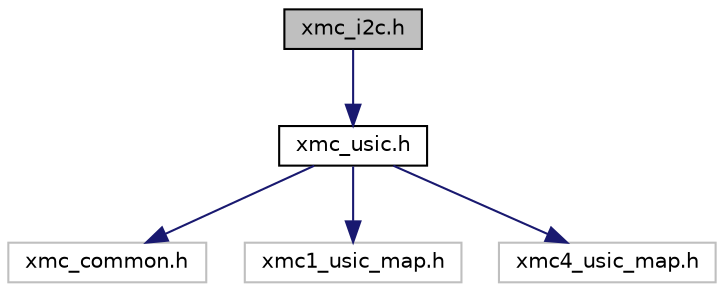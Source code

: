 digraph "xmc_i2c.h"
{
  edge [fontname="Helvetica",fontsize="10",labelfontname="Helvetica",labelfontsize="10"];
  node [fontname="Helvetica",fontsize="10",shape=record];
  Node1 [label="xmc_i2c.h",height=0.2,width=0.4,color="black", fillcolor="grey75", style="filled", fontcolor="black"];
  Node1 -> Node2 [color="midnightblue",fontsize="10",style="solid",fontname="Helvetica"];
  Node2 [label="xmc_usic.h",height=0.2,width=0.4,color="black", fillcolor="white", style="filled",URL="$xmc__usic_8h.html"];
  Node2 -> Node3 [color="midnightblue",fontsize="10",style="solid",fontname="Helvetica"];
  Node3 [label="xmc_common.h",height=0.2,width=0.4,color="grey75", fillcolor="white", style="filled"];
  Node2 -> Node4 [color="midnightblue",fontsize="10",style="solid",fontname="Helvetica"];
  Node4 [label="xmc1_usic_map.h",height=0.2,width=0.4,color="grey75", fillcolor="white", style="filled"];
  Node2 -> Node5 [color="midnightblue",fontsize="10",style="solid",fontname="Helvetica"];
  Node5 [label="xmc4_usic_map.h",height=0.2,width=0.4,color="grey75", fillcolor="white", style="filled"];
}
